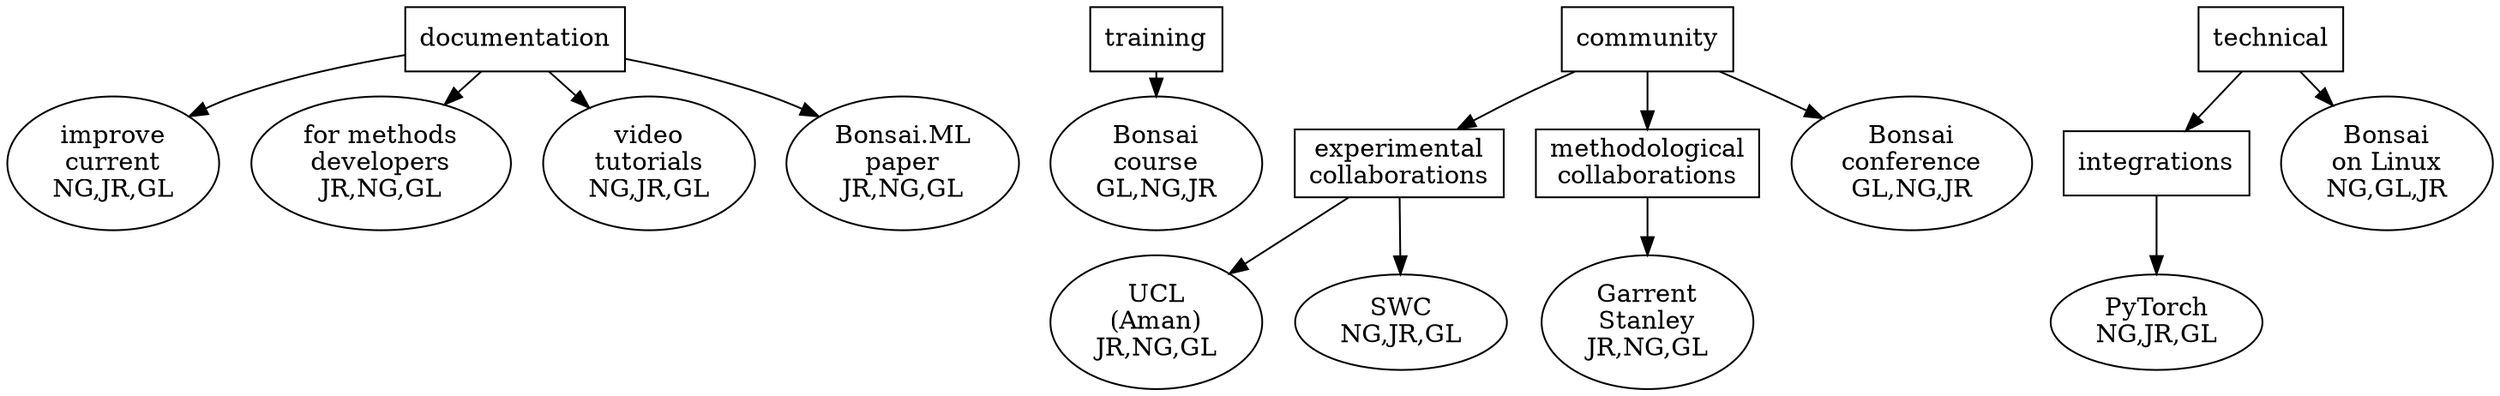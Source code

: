 digraph {
  layout=dot;
  ranksep=0.2;

  documentation [shape=box];
  documentation -> "improve\ncurrent\nNG,JR,GL";
  documentation -> "for methods\ndevelopers\nJR,NG,GL";
  documentation -> "video\ntutorials\nNG,JR,GL";
  documentation -> "Bonsai.ML\npaper\nJR,NG,GL";

  training [shape=box];
  training -> "Bonsai\ncourse\nGL,NG,JR";

  community [shape=box];
  community -> exp;
  community -> methods;
  exp [shape=box,label=<<FONT COLOR="BLACK">experimental<br/>collaborations</FONT>>]
  methods [shape=box,label=<<FONT COLOR="BLACK">methodological<br/>collaborations</FONT>>]
  community -> "Bonsai\nconference\nGL,NG,JR";
  exp -> "UCL\n(Aman)\nJR,NG,GL";
  exp -> "SWC\nNG,JR,GL";
  methods -> "Garrent\nStanley\nJR,NG,GL";

  technical [shape=box];
  technical -> integrations;
  integrations [shape=box];
  integrations -> "PyTorch\nNG,JR,GL";
  technical -> "Bonsai\non Linux\nNG,GL,JR";

}
